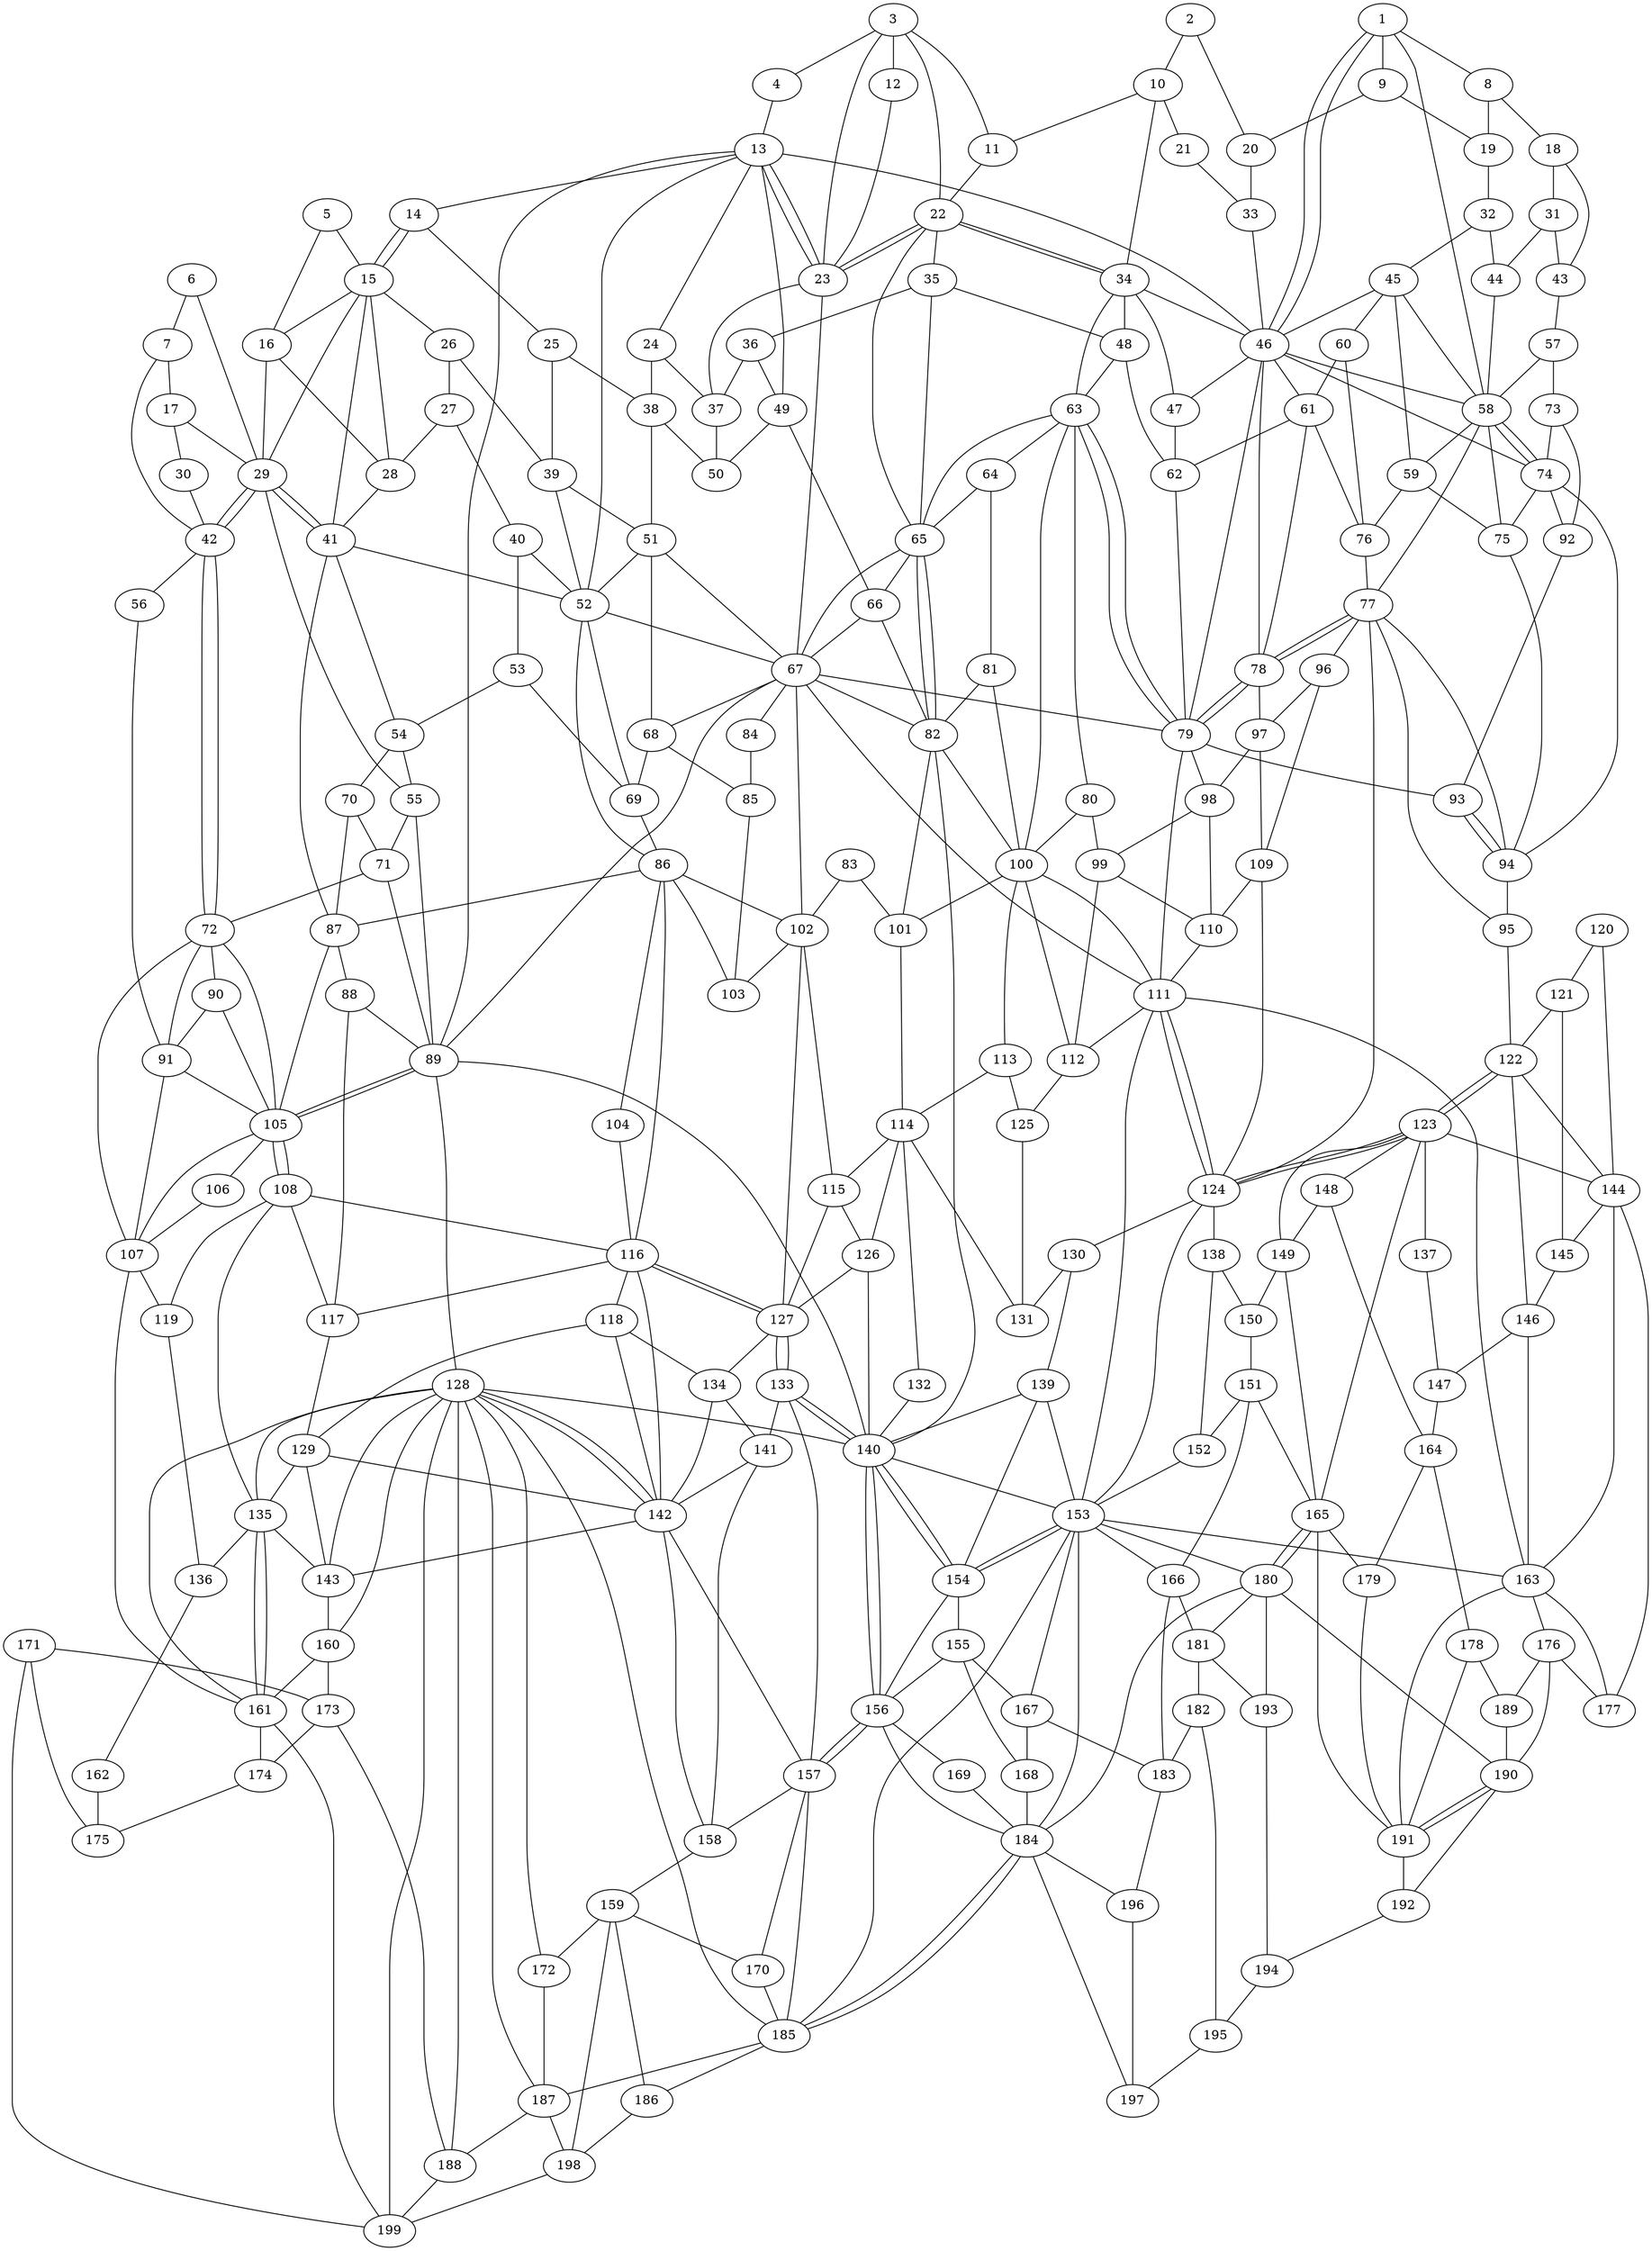 graph london_graph {
1;
2;
3;
4;
5;
6;
7;
8;
9;
10;
11;
12;
13;
14;
15;
16;
17;
18;
19;
20;
21;
22;
23;
24;
25;
26;
27;
28;
29;
30;
31;
32;
33;
34;
35;
36;
37;
38;
39;
40;
41;
42;
43;
44;
45;
46;
47;
48;
49;
50;
51;
52;
53;
54;
55;
56;
57;
58;
59;
60;
61;
62;
63;
64;
65;
66;
67;
68;
69;
70;
71;
72;
73;
74;
75;
76;
77;
78;
79;
80;
81;
82;
83;
84;
85;
86;
87;
88;
89;
90;
91;
92;
93;
94;
95;
96;
97;
98;
99;
100;
101;
102;
103;
104;
105;
106;
107;
108;
109;
110;
111;
112;
113;
114;
115;
116;
117;
118;
119;
120;
121;
122;
123;
124;
125;
126;
127;
128;
129;
130;
131;
132;
133;
134;
135;
136;
137;
138;
139;
140;
141;
142;
143;
144;
145;
146;
147;
148;
149;
150;
151;
152;
153;
154;
155;
156;
157;
158;
159;
160;
161;
162;
163;
164;
165;
166;
167;
168;
169;
170;
171;
172;
173;
174;
175;
176;
177;
178;
179;
180;
181;
182;
183;
184;
185;
186;
187;
188;
189;
190;
191;
192;
193;
194;
195;
196;
197;
198;
199;
1 -- 46;
13 -- 46;
13 -- 49;
13 -- 89;
46 -- 74;
46 -- 79;
67 -- 79;
67 -- 89;
67 -- 111;
79 -- 93;
79 -- 111;
89 -- 128;
89 -- 140;
111 -- 153;
111 -- 163;
128 -- 140;
128 -- 185;
140 -- 153;
153 -- 163;
153 -- 185;
1 -- 46;
1 -- 58;
3 -- 22;
3 -- 23;
7 -- 42;
13 -- 14;
13 -- 23;
13 -- 52;
14 -- 15;
15 -- 29;
15 -- 41;
22 -- 23;
22 -- 34;
22 -- 65;
23 -- 67;
29 -- 41;
29 -- 42;
29 -- 55;
34 -- 46;
34 -- 63;
41 -- 52;
41 -- 87;
42 -- 72;
46 -- 58;
46 -- 78;
52 -- 67;
52 -- 86;
55 -- 89;
58 -- 74;
58 -- 77;
63 -- 65;
63 -- 79;
63 -- 100;
65 -- 67;
65 -- 82;
67 -- 82;
67 -- 102;
72 -- 105;
72 -- 107;
74 -- 94;
77 -- 78;
77 -- 94;
77 -- 124;
78 -- 79;
82 -- 100;
82 -- 140;
86 -- 87;
86 -- 102;
86 -- 116;
87 -- 105;
89 -- 105;
93 -- 94;
100 -- 111;
102 -- 127;
105 -- 107;
105 -- 108;
107 -- 161;
108 -- 116;
108 -- 135;
111 -- 124;
116 -- 127;
116 -- 142;
122 -- 123;
122 -- 144;
123 -- 124;
123 -- 144;
123 -- 165;
124 -- 153;
127 -- 133;
128 -- 135;
128 -- 142;
128 -- 161;
128 -- 187;
128 -- 199;
133 -- 140;
133 -- 157;
135 -- 161;
140 -- 154;
140 -- 156;
142 -- 157;
144 -- 163;
153 -- 154;
153 -- 180;
153 -- 184;
154 -- 156;
156 -- 157;
156 -- 184;
157 -- 185;
161 -- 199;
163 -- 176;
163 -- 191;
165 -- 180;
165 -- 191;
176 -- 190;
180 -- 184;
180 -- 190;
184 -- 185;
185 -- 187;
190 -- 191;
1 -- 8;
1 -- 9;
2 -- 10;
2 -- 20;
3 -- 4;
3 -- 11;
3 -- 12;
4 -- 13;
5 -- 15;
5 -- 16;
6 -- 7;
6 -- 29;
7 -- 17;
8 -- 18;
8 -- 19;
9 -- 19;
9 -- 20;
10 -- 11;
10 -- 21;
10 -- 34;
11 -- 22;
12 -- 23;
13 -- 23;
13 -- 24;
14 -- 15;
14 -- 25;
15 -- 16;
15 -- 26;
15 -- 28;
16 -- 28;
16 -- 29;
17 -- 29;
17 -- 30;
18 -- 31;
18 -- 43;
19 -- 32;
20 -- 33;
21 -- 33;
22 -- 23;
22 -- 34;
22 -- 35;
23 -- 37;
24 -- 37;
24 -- 38;
25 -- 38;
25 -- 39;
26 -- 27;
26 -- 39;
27 -- 28;
27 -- 40;
28 -- 41;
29 -- 41;
29 -- 42;
30 -- 42;
31 -- 43;
31 -- 44;
32 -- 44;
32 -- 45;
33 -- 46;
34 -- 47;
34 -- 48;
35 -- 36;
35 -- 48;
35 -- 65;
36 -- 37;
36 -- 49;
37 -- 50;
38 -- 50;
38 -- 51;
39 -- 51;
39 -- 52;
40 -- 52;
40 -- 53;
41 -- 54;
42 -- 56;
42 -- 72;
43 -- 57;
44 -- 58;
45 -- 46;
45 -- 58;
45 -- 59;
45 -- 60;
46 -- 47;
46 -- 61;
47 -- 62;
48 -- 62;
48 -- 63;
49 -- 50;
49 -- 66;
51 -- 52;
51 -- 67;
51 -- 68;
52 -- 69;
53 -- 54;
53 -- 69;
54 -- 55;
54 -- 70;
55 -- 71;
56 -- 91;
57 -- 58;
57 -- 73;
58 -- 59;
58 -- 74;
58 -- 75;
59 -- 75;
59 -- 76;
60 -- 61;
60 -- 76;
61 -- 62;
61 -- 76;
61 -- 78;
62 -- 79;
63 -- 64;
63 -- 79;
63 -- 80;
64 -- 65;
64 -- 81;
65 -- 66;
65 -- 82;
66 -- 67;
66 -- 82;
67 -- 68;
67 -- 84;
68 -- 69;
68 -- 85;
69 -- 86;
70 -- 71;
70 -- 87;
71 -- 72;
71 -- 89;
72 -- 90;
72 -- 91;
73 -- 74;
73 -- 92;
74 -- 75;
74 -- 92;
75 -- 94;
76 -- 77;
77 -- 78;
77 -- 95;
77 -- 96;
78 -- 79;
78 -- 97;
79 -- 98;
80 -- 99;
80 -- 100;
81 -- 82;
81 -- 100;
82 -- 101;
83 -- 101;
83 -- 102;
84 -- 85;
85 -- 103;
86 -- 103;
86 -- 104;
87 -- 88;
88 -- 89;
88 -- 117;
89 -- 105;
90 -- 91;
90 -- 105;
91 -- 105;
91 -- 107;
92 -- 93;
93 -- 94;
94 -- 95;
95 -- 122;
96 -- 97;
96 -- 109;
97 -- 98;
97 -- 109;
98 -- 99;
98 -- 110;
99 -- 110;
99 -- 112;
100 -- 101;
100 -- 112;
100 -- 113;
101 -- 114;
102 -- 103;
102 -- 115;
104 -- 116;
105 -- 106;
105 -- 108;
106 -- 107;
107 -- 119;
108 -- 117;
108 -- 119;
109 -- 110;
109 -- 124;
110 -- 111;
111 -- 112;
111 -- 124;
112 -- 125;
113 -- 114;
113 -- 125;
114 -- 115;
114 -- 126;
114 -- 131;
114 -- 132;
115 -- 126;
115 -- 127;
116 -- 117;
116 -- 118;
116 -- 127;
117 -- 129;
118 -- 129;
118 -- 134;
118 -- 142;
119 -- 136;
120 -- 121;
120 -- 144;
121 -- 122;
121 -- 145;
122 -- 123;
122 -- 146;
123 -- 124;
123 -- 137;
123 -- 148;
123 -- 149;
124 -- 130;
124 -- 138;
125 -- 131;
126 -- 127;
126 -- 140;
127 -- 133;
127 -- 134;
128 -- 142;
128 -- 143;
128 -- 160;
128 -- 172;
128 -- 188;
129 -- 135;
129 -- 142;
129 -- 143;
130 -- 131;
130 -- 139;
132 -- 140;
133 -- 140;
133 -- 141;
134 -- 141;
134 -- 142;
135 -- 136;
135 -- 143;
135 -- 161;
136 -- 162;
137 -- 147;
138 -- 150;
138 -- 152;
139 -- 140;
139 -- 153;
139 -- 154;
140 -- 154;
140 -- 156;
141 -- 142;
141 -- 158;
142 -- 143;
142 -- 158;
143 -- 160;
144 -- 145;
144 -- 177;
145 -- 146;
146 -- 147;
146 -- 163;
147 -- 164;
148 -- 149;
148 -- 164;
149 -- 150;
149 -- 165;
150 -- 151;
151 -- 152;
151 -- 165;
151 -- 166;
152 -- 153;
153 -- 154;
153 -- 166;
153 -- 167;
154 -- 155;
155 -- 156;
155 -- 167;
155 -- 168;
156 -- 157;
156 -- 169;
157 -- 158;
157 -- 170;
158 -- 159;
159 -- 170;
159 -- 172;
159 -- 186;
159 -- 198;
160 -- 161;
160 -- 173;
161 -- 174;
162 -- 175;
163 -- 177;
164 -- 178;
164 -- 179;
165 -- 179;
165 -- 180;
166 -- 181;
166 -- 183;
167 -- 168;
167 -- 183;
168 -- 184;
169 -- 184;
170 -- 185;
171 -- 173;
171 -- 175;
171 -- 199;
172 -- 187;
173 -- 174;
173 -- 188;
174 -- 175;
176 -- 177;
176 -- 189;
178 -- 189;
178 -- 191;
179 -- 191;
180 -- 181;
180 -- 193;
181 -- 182;
181 -- 193;
182 -- 183;
182 -- 195;
183 -- 196;
184 -- 185;
184 -- 196;
184 -- 197;
185 -- 186;
186 -- 198;
187 -- 188;
187 -- 198;
188 -- 199;
189 -- 190;
190 -- 191;
190 -- 192;
191 -- 192;
192 -- 194;
193 -- 194;
194 -- 195;
195 -- 197;
196 -- 197;
198 -- 199;
}

